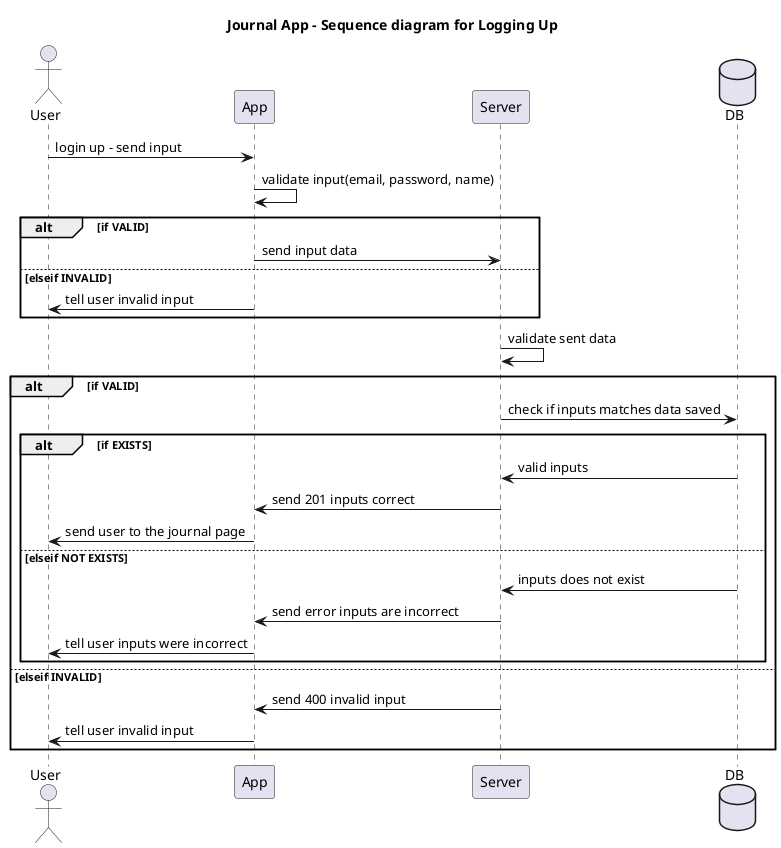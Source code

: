 @startuml

title Journal App - Sequence diagram for Logging Up

actor User

User -> App: login up - send input
App -> App: validate input(email, password, name)

alt if VALID
  App -> Server: send input data
else elseif INVALID
  App -> User: tell user invalid input
end

Server -> Server: validate sent data

alt if VALID

  database DB
  Server -> DB: check if inputs matches data saved

  alt if EXISTS
    DB -> Server: valid inputs
    Server -> App: send 201 inputs correct
    App -> User: send user to the journal page
  else elseif NOT EXISTS
    DB -> Server: inputs does not exist
    Server -> App: send error inputs are incorrect
    App -> User: tell user inputs were incorrect
  end

else elseif INVALID
  Server -> App: send 400 invalid input
  App -> User: tell user invalid input
end

@enduml